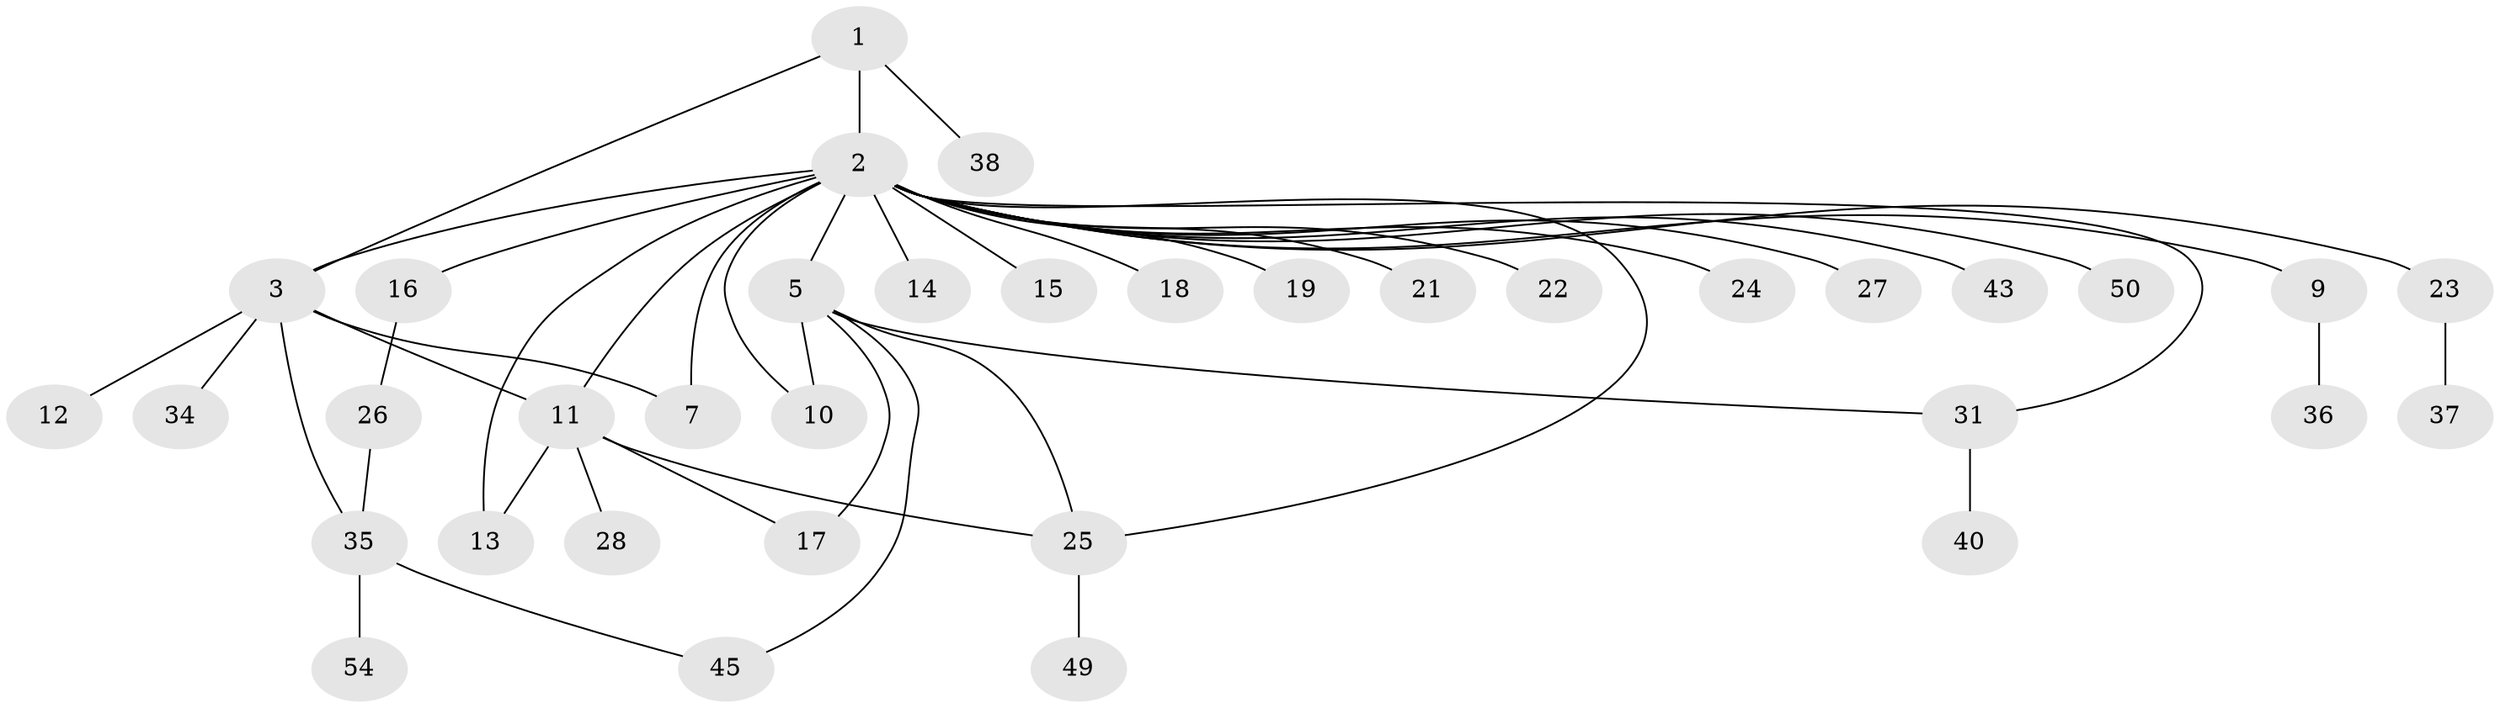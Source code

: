 // original degree distribution, {3: 0.06557377049180328, 7: 0.01639344262295082, 10: 0.04918032786885246, 9: 0.01639344262295082, 2: 0.3114754098360656, 8: 0.03278688524590164, 5: 0.01639344262295082, 1: 0.4426229508196721, 6: 0.01639344262295082, 4: 0.03278688524590164}
// Generated by graph-tools (version 1.1) at 2025/18/03/04/25 18:18:20]
// undirected, 36 vertices, 46 edges
graph export_dot {
graph [start="1"]
  node [color=gray90,style=filled];
  1;
  2 [super="+4+55+60"];
  3;
  5 [super="+57+61+52+29"];
  7;
  9 [super="+48+59+56"];
  10 [super="+33"];
  11 [super="+32+42"];
  12;
  13;
  14;
  15;
  16;
  17;
  18;
  19;
  21;
  22;
  23;
  24;
  25;
  26;
  27;
  28;
  31;
  34;
  35;
  36;
  37;
  38;
  40;
  43;
  45 [super="+47"];
  49;
  50;
  54;
  1 -- 2;
  1 -- 3;
  1 -- 38;
  2 -- 3 [weight=4];
  2 -- 9 [weight=2];
  2 -- 5 [weight=4];
  2 -- 7;
  2 -- 11 [weight=2];
  2 -- 13;
  2 -- 14;
  2 -- 15;
  2 -- 16;
  2 -- 18;
  2 -- 19;
  2 -- 21;
  2 -- 22;
  2 -- 23;
  2 -- 24;
  2 -- 25;
  2 -- 27;
  2 -- 31;
  2 -- 43;
  2 -- 50;
  2 -- 10;
  3 -- 7;
  3 -- 11;
  3 -- 12;
  3 -- 34;
  3 -- 35;
  5 -- 10;
  5 -- 25;
  5 -- 31;
  5 -- 17;
  5 -- 45;
  9 -- 36;
  11 -- 13;
  11 -- 17;
  11 -- 28;
  11 -- 25;
  16 -- 26;
  23 -- 37;
  25 -- 49;
  26 -- 35;
  31 -- 40;
  35 -- 45;
  35 -- 54;
}
